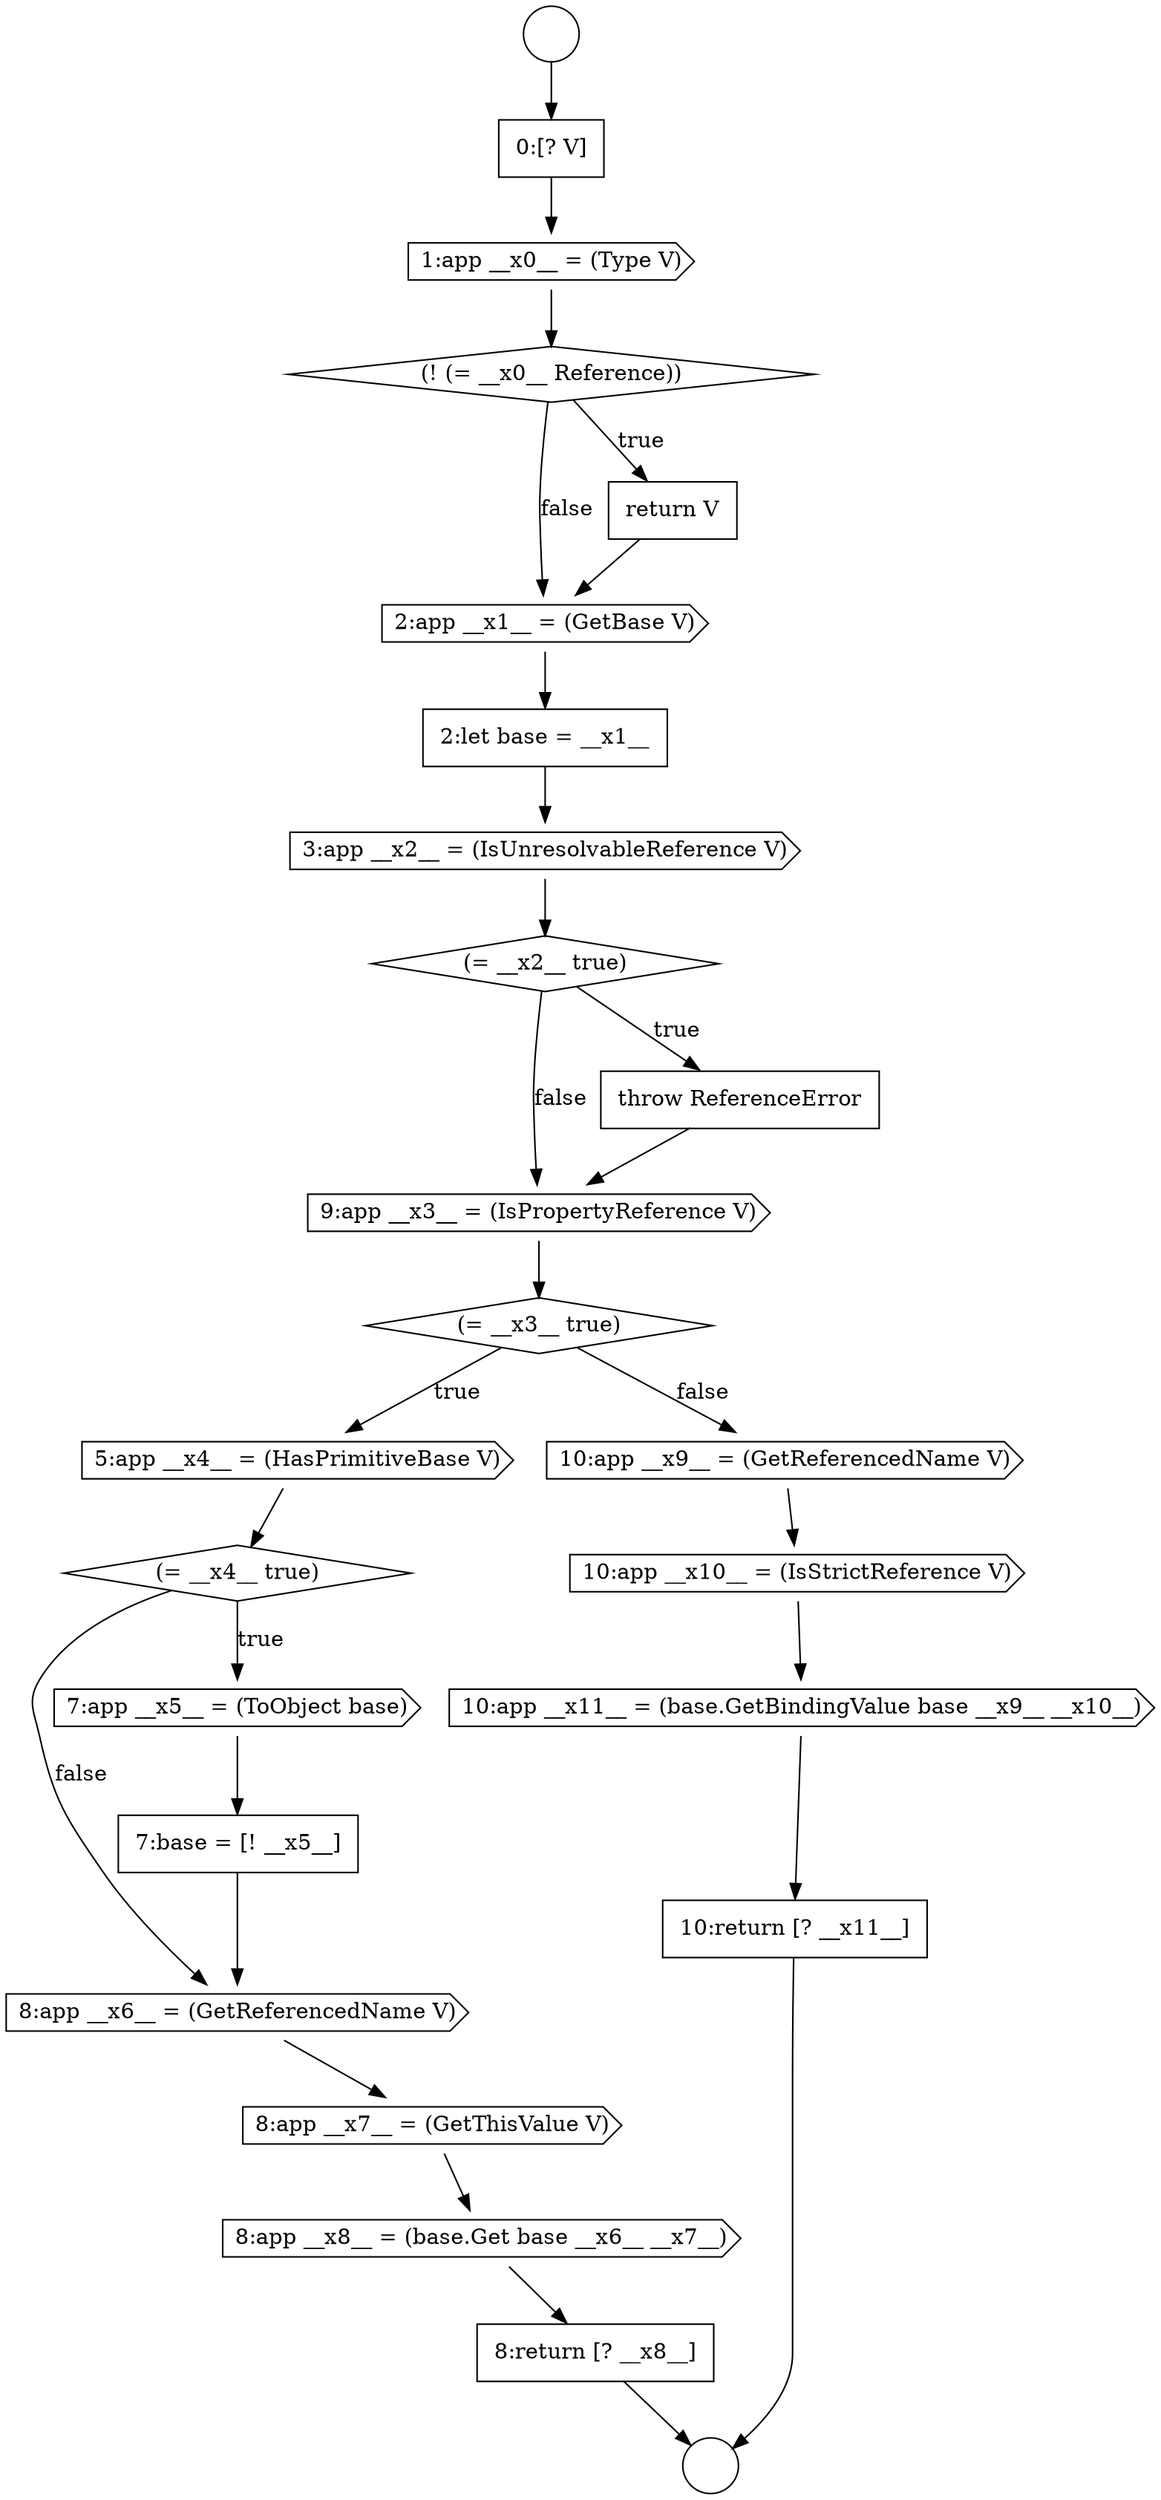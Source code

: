 digraph {
  node78 [shape=cds, label=<<font color="black">9:app __x3__ = (IsPropertyReference V)</font>> color="black" fillcolor="white" style=filled]
  node84 [shape=cds, label=<<font color="black">8:app __x6__ = (GetReferencedName V)</font>> color="black" fillcolor="white" style=filled]
  node85 [shape=cds, label=<<font color="black">8:app __x7__ = (GetThisValue V)</font>> color="black" fillcolor="white" style=filled]
  node70 [shape=cds, label=<<font color="black">1:app __x0__ = (Type V)</font>> color="black" fillcolor="white" style=filled]
  node77 [shape=none, margin=0, label=<<font color="black">
    <table border="0" cellborder="1" cellspacing="0" cellpadding="10">
      <tr><td align="left">throw ReferenceError</td></tr>
    </table>
  </font>> color="black" fillcolor="white" style=filled]
  node73 [shape=cds, label=<<font color="black">2:app __x1__ = (GetBase V)</font>> color="black" fillcolor="white" style=filled]
  node91 [shape=none, margin=0, label=<<font color="black">
    <table border="0" cellborder="1" cellspacing="0" cellpadding="10">
      <tr><td align="left">10:return [? __x11__]</td></tr>
    </table>
  </font>> color="black" fillcolor="white" style=filled]
  node80 [shape=cds, label=<<font color="black">5:app __x4__ = (HasPrimitiveBase V)</font>> color="black" fillcolor="white" style=filled]
  node67 [shape=circle label=" " color="black" fillcolor="white" style=filled]
  node72 [shape=none, margin=0, label=<<font color="black">
    <table border="0" cellborder="1" cellspacing="0" cellpadding="10">
      <tr><td align="left">return V</td></tr>
    </table>
  </font>> color="black" fillcolor="white" style=filled]
  node87 [shape=none, margin=0, label=<<font color="black">
    <table border="0" cellborder="1" cellspacing="0" cellpadding="10">
      <tr><td align="left">8:return [? __x8__]</td></tr>
    </table>
  </font>> color="black" fillcolor="white" style=filled]
  node79 [shape=diamond, label=<<font color="black">(= __x3__ true)</font>> color="black" fillcolor="white" style=filled]
  node68 [shape=circle label=" " color="black" fillcolor="white" style=filled]
  node69 [shape=none, margin=0, label=<<font color="black">
    <table border="0" cellborder="1" cellspacing="0" cellpadding="10">
      <tr><td align="left">0:[? V]</td></tr>
    </table>
  </font>> color="black" fillcolor="white" style=filled]
  node88 [shape=cds, label=<<font color="black">10:app __x9__ = (GetReferencedName V)</font>> color="black" fillcolor="white" style=filled]
  node89 [shape=cds, label=<<font color="black">10:app __x10__ = (IsStrictReference V)</font>> color="black" fillcolor="white" style=filled]
  node74 [shape=none, margin=0, label=<<font color="black">
    <table border="0" cellborder="1" cellspacing="0" cellpadding="10">
      <tr><td align="left">2:let base = __x1__</td></tr>
    </table>
  </font>> color="black" fillcolor="white" style=filled]
  node71 [shape=diamond, label=<<font color="black">(! (= __x0__ Reference))</font>> color="black" fillcolor="white" style=filled]
  node86 [shape=cds, label=<<font color="black">8:app __x8__ = (base.Get base __x6__ __x7__)</font>> color="black" fillcolor="white" style=filled]
  node81 [shape=diamond, label=<<font color="black">(= __x4__ true)</font>> color="black" fillcolor="white" style=filled]
  node76 [shape=diamond, label=<<font color="black">(= __x2__ true)</font>> color="black" fillcolor="white" style=filled]
  node75 [shape=cds, label=<<font color="black">3:app __x2__ = (IsUnresolvableReference V)</font>> color="black" fillcolor="white" style=filled]
  node82 [shape=cds, label=<<font color="black">7:app __x5__ = (ToObject base)</font>> color="black" fillcolor="white" style=filled]
  node90 [shape=cds, label=<<font color="black">10:app __x11__ = (base.GetBindingValue base __x9__ __x10__)</font>> color="black" fillcolor="white" style=filled]
  node83 [shape=none, margin=0, label=<<font color="black">
    <table border="0" cellborder="1" cellspacing="0" cellpadding="10">
      <tr><td align="left">7:base = [! __x5__]</td></tr>
    </table>
  </font>> color="black" fillcolor="white" style=filled]
  node76 -> node77 [label=<<font color="black">true</font>> color="black"]
  node76 -> node78 [label=<<font color="black">false</font>> color="black"]
  node67 -> node69 [ color="black"]
  node83 -> node84 [ color="black"]
  node86 -> node87 [ color="black"]
  node77 -> node78 [ color="black"]
  node88 -> node89 [ color="black"]
  node82 -> node83 [ color="black"]
  node69 -> node70 [ color="black"]
  node89 -> node90 [ color="black"]
  node90 -> node91 [ color="black"]
  node79 -> node80 [label=<<font color="black">true</font>> color="black"]
  node79 -> node88 [label=<<font color="black">false</font>> color="black"]
  node87 -> node68 [ color="black"]
  node75 -> node76 [ color="black"]
  node84 -> node85 [ color="black"]
  node70 -> node71 [ color="black"]
  node72 -> node73 [ color="black"]
  node78 -> node79 [ color="black"]
  node91 -> node68 [ color="black"]
  node73 -> node74 [ color="black"]
  node81 -> node82 [label=<<font color="black">true</font>> color="black"]
  node81 -> node84 [label=<<font color="black">false</font>> color="black"]
  node71 -> node72 [label=<<font color="black">true</font>> color="black"]
  node71 -> node73 [label=<<font color="black">false</font>> color="black"]
  node74 -> node75 [ color="black"]
  node85 -> node86 [ color="black"]
  node80 -> node81 [ color="black"]
}
